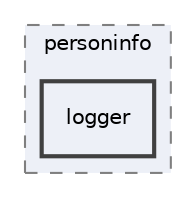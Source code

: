 digraph "app/src/main/java/com/snail/personinfo/logger"
{
 // LATEX_PDF_SIZE
  edge [fontname="Helvetica",fontsize="10",labelfontname="Helvetica",labelfontsize="10"];
  node [fontname="Helvetica",fontsize="10",shape=record];
  compound=true
  subgraph clusterdir_fb1fe5584a766dd5f21e53e8e589ece7 {
    graph [ bgcolor="#edf0f7", pencolor="grey50", style="filled,dashed,", label="personinfo", fontname="Helvetica", fontsize="10", URL="dir_fb1fe5584a766dd5f21e53e8e589ece7.html"]
  dir_ba3db2b3f951ce8081d9835b1eb6de90 [shape=box, label="logger", style="filled,bold,", fillcolor="#edf0f7", color="grey25", URL="dir_ba3db2b3f951ce8081d9835b1eb6de90.html"];
  }
}
